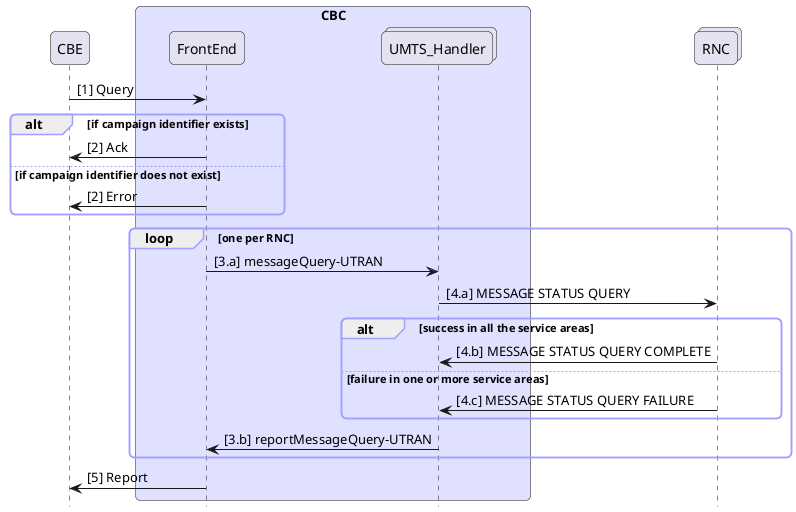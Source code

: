 @startuml
hide footbox
skinparam Shadowing false
skinparam BackgroundColor transparent
skinparam SequenceGroupBodyBackgroundColor transparent
skinparam roundcorner 10
skinparam ParticipantPadding 30
skinparam BoxPadding 10
skinparam SequenceGroupBorderColor #a0a0ff

participant CBE as cbe
box "CBC" #e0e0ff
participant FrontEnd as fe
collections UMTS_Handler as handlers
end box
collections RNC as rnc

cbe -> fe: [1] Query
alt if campaign identifier exists
    fe -> cbe: [2] Ack
else if campaign identifier does not exist
    fe -> cbe: [2] Error
end
loop one per RNC
    fe -> handlers: [3.a] messageQuery-UTRAN
    handlers -> rnc: [4.a] MESSAGE STATUS QUERY
    alt success in all the service areas
        rnc -> handlers: [4.b] MESSAGE STATUS QUERY COMPLETE
    else failure in one or more service areas
        rnc -> handlers: [4.c] MESSAGE STATUS QUERY FAILURE
    end
    handlers -> fe: [3.b] reportMessageQuery-UTRAN
end
fe -> cbe: [5] Report
@enduml